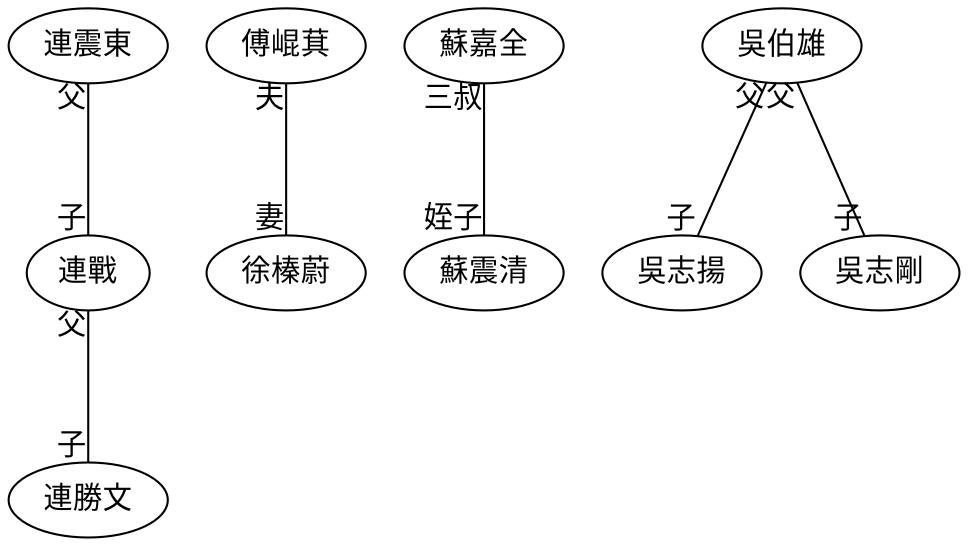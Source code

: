 graph {
    edge [minlen=2];

    subgraph {
        連震東 [URL="https://zh.wikipedia.org/wiki/%E9%80%A3%E9%9C%87%E6%9D%B1"];
        連戰 [URL="https://zh.wikipedia.org/wiki/%E9%80%A3%E6%88%B0"];
        連勝文 [URL="https://zh.wikipedia.org/wiki/%E9%80%A3%E5%8B%9D%E6%96%87"];

        連震東 -- 連戰 [taillabel="父", headlabel="子"];
        連戰 -- 連勝文 [taillabel="父", headlabel="子"];
    }

    subgraph {
        傅崐萁 [URL="https://zh.wikipedia.org/wiki/%E5%82%85%E5%B4%90%E8%90%81"];
        徐榛蔚 [URL="https://zh.wikipedia.org/wiki/%E5%BE%90%E6%A6%9B%E8%94%9A"];

        傅崐萁 -- 徐榛蔚 [taillabel="夫", headlabel="妻"];
    }

    subgraph {
        蘇嘉全 [URL="https://zh.wikipedia.org/wiki/%E8%98%87%E5%98%89%E5%85%A8"];
        蘇震清 [URL="https://zh.wikipedia.org/wiki/%E8%98%87%E9%9C%87%E6%B8%85"];

        蘇嘉全 -- 蘇震清 [taillabel="三叔", headlabel="姪子"];
    }

    subgraph {
        吳伯雄 [URL="https://zh.wikipedia.org/wiki/%E5%90%B3%E4%BC%AF%E9%9B%84"];
        吳志揚 [URL="https://zh.wikipedia.org/wiki/%E5%90%B3%E5%BF%97%E6%8F%9A_(%E6%94%BF%E6%B2%BB%E4%BA%BA%E7%89%A9)"];
        吳志剛 [URL="https://zh.wikipedia.org/wiki/%E5%90%B3%E5%BF%97%E5%89%9B"];

        吳伯雄 -- 吳志揚 [taillabel="父", headlabel="子"];
        吳伯雄 -- 吳志剛 [taillabel="父", headlabel="子"];
    }
}
